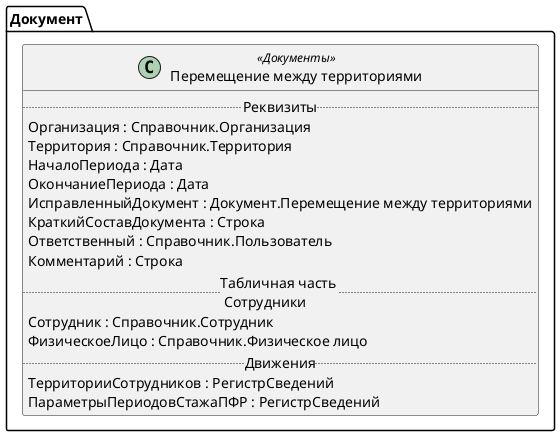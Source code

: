 ﻿@startuml ПеремещениеМеждуТерриториями
'!include templates.wsd
'..\include templates.wsd
class Документ.ПеремещениеМеждуТерриториями as "Перемещение между территориями" <<Документы>>
{
..Реквизиты..
Организация : Справочник.Организация
Территория : Справочник.Территория
НачалоПериода : Дата
ОкончаниеПериода : Дата
ИсправленныйДокумент : Документ.Перемещение между территориями
КраткийСоставДокумента : Строка
Ответственный : Справочник.Пользователь
Комментарий : Строка
..Табличная часть \n Сотрудники..
Сотрудник : Справочник.Сотрудник
ФизическоеЛицо : Справочник.Физическое лицо
..Движения..
ТерриторииСотрудников : РегистрСведений
ПараметрыПериодовСтажаПФР : РегистрСведений
}
@enduml
